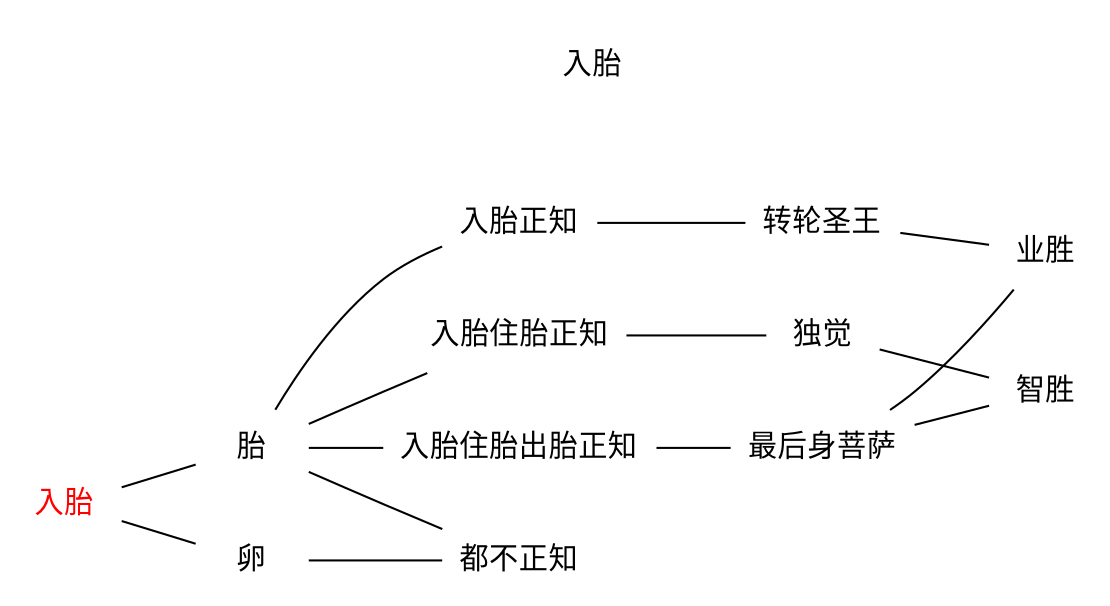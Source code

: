 graph 世间品 {
    layout = dot
    rankdir = LR
    splines=true
    node [shape = none ]
    
    labelloc = t
    label = "
            入胎\l
            
            "    
    入胎 [fontcolor = red]

    入胎 -- {胎,卵}  
    胎 -- {入胎正知,入胎住胎正知,入胎住胎出胎正知,都不正知}  
    卵 -- 都不正知

    入胎正知 -- 转轮圣王 -- 业胜
    入胎住胎正知 -- 独觉 -- 智胜
    入胎住胎出胎正知 -- 最后身菩萨
    最后身菩萨 -- 业胜
    最后身菩萨 -- 智胜

    {rank = same 入胎正知 -- 入胎住胎正知 -- 入胎住胎出胎正知 -- 都不正知 [style=invis]}

}